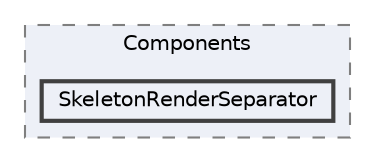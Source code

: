 digraph "external/spine-runtimes/spine-unity/Assets/Spine/Runtime/spine-unity/Components/SkeletonRenderSeparator"
{
 // LATEX_PDF_SIZE
  bgcolor="transparent";
  edge [fontname=Helvetica,fontsize=10,labelfontname=Helvetica,labelfontsize=10];
  node [fontname=Helvetica,fontsize=10,shape=box,height=0.2,width=0.4];
  compound=true
  subgraph clusterdir_c3b4a8434a7616bb484d8d1ccb2a6b81 {
    graph [ bgcolor="#edf0f7", pencolor="grey50", label="Components", fontname=Helvetica,fontsize=10 style="filled,dashed", URL="dir_c3b4a8434a7616bb484d8d1ccb2a6b81.html",tooltip=""]
  dir_3fa0893d2262c5e4866ea21d25077a5f [label="SkeletonRenderSeparator", fillcolor="#edf0f7", color="grey25", style="filled,bold", URL="dir_3fa0893d2262c5e4866ea21d25077a5f.html",tooltip=""];
  }
}
